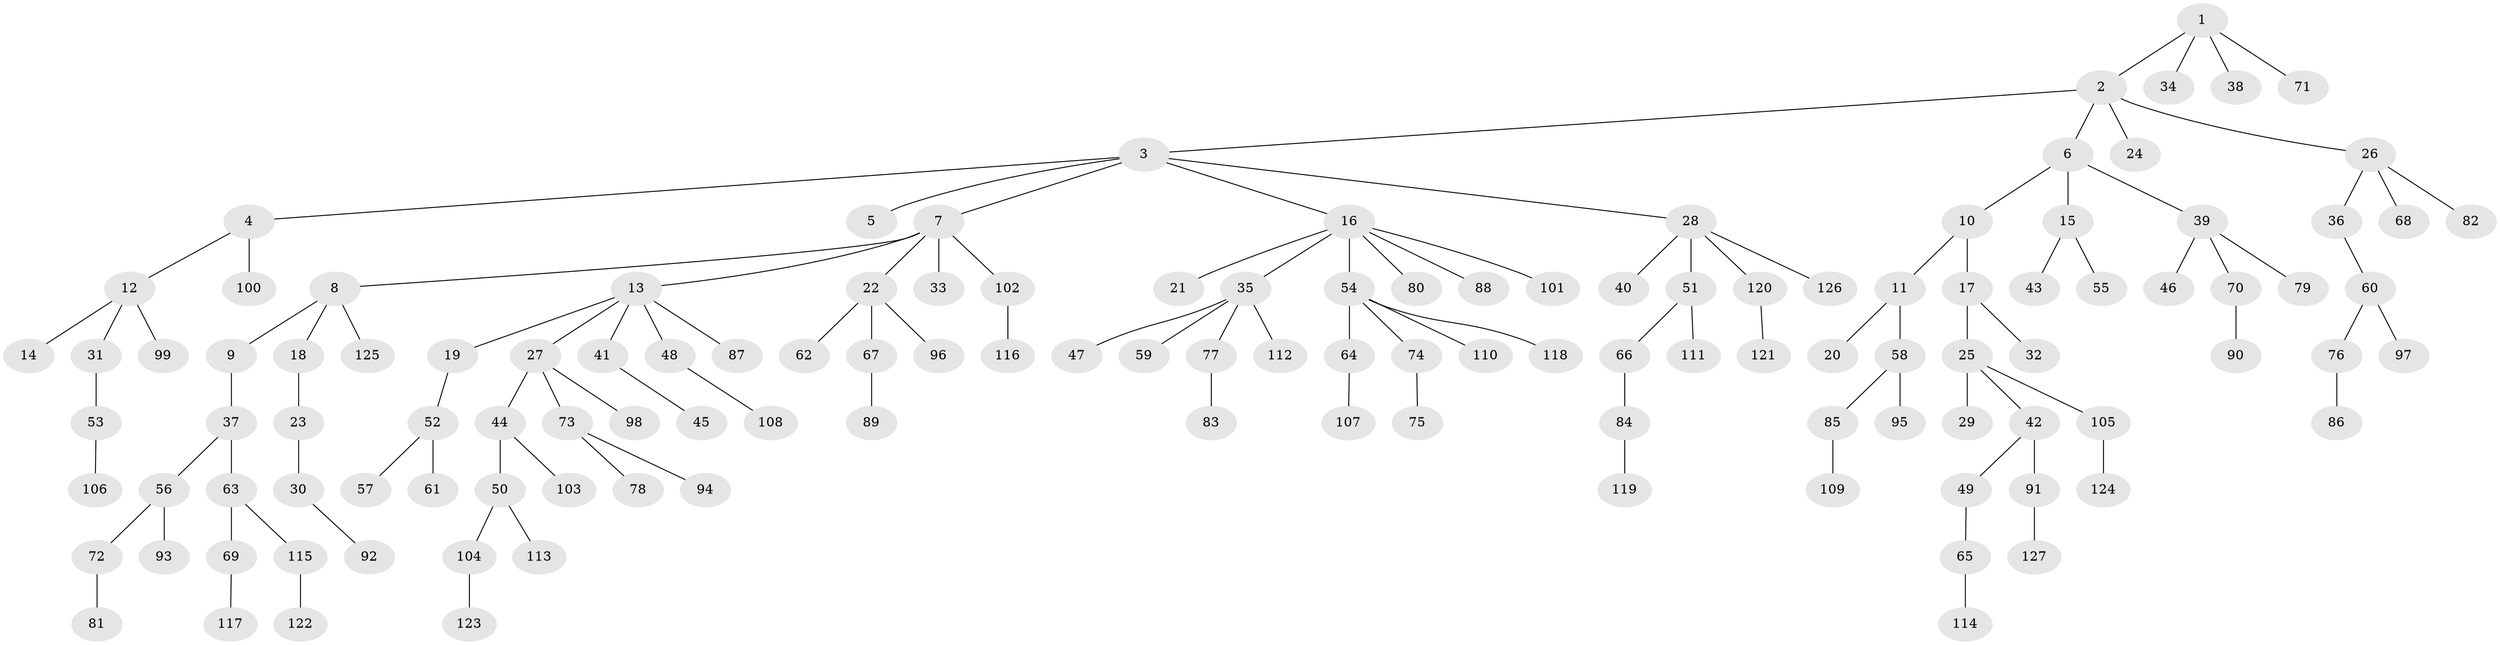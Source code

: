 // Generated by graph-tools (version 1.1) at 2025/36/03/09/25 02:36:38]
// undirected, 127 vertices, 126 edges
graph export_dot {
graph [start="1"]
  node [color=gray90,style=filled];
  1;
  2;
  3;
  4;
  5;
  6;
  7;
  8;
  9;
  10;
  11;
  12;
  13;
  14;
  15;
  16;
  17;
  18;
  19;
  20;
  21;
  22;
  23;
  24;
  25;
  26;
  27;
  28;
  29;
  30;
  31;
  32;
  33;
  34;
  35;
  36;
  37;
  38;
  39;
  40;
  41;
  42;
  43;
  44;
  45;
  46;
  47;
  48;
  49;
  50;
  51;
  52;
  53;
  54;
  55;
  56;
  57;
  58;
  59;
  60;
  61;
  62;
  63;
  64;
  65;
  66;
  67;
  68;
  69;
  70;
  71;
  72;
  73;
  74;
  75;
  76;
  77;
  78;
  79;
  80;
  81;
  82;
  83;
  84;
  85;
  86;
  87;
  88;
  89;
  90;
  91;
  92;
  93;
  94;
  95;
  96;
  97;
  98;
  99;
  100;
  101;
  102;
  103;
  104;
  105;
  106;
  107;
  108;
  109;
  110;
  111;
  112;
  113;
  114;
  115;
  116;
  117;
  118;
  119;
  120;
  121;
  122;
  123;
  124;
  125;
  126;
  127;
  1 -- 2;
  1 -- 34;
  1 -- 38;
  1 -- 71;
  2 -- 3;
  2 -- 6;
  2 -- 24;
  2 -- 26;
  3 -- 4;
  3 -- 5;
  3 -- 7;
  3 -- 16;
  3 -- 28;
  4 -- 12;
  4 -- 100;
  6 -- 10;
  6 -- 15;
  6 -- 39;
  7 -- 8;
  7 -- 13;
  7 -- 22;
  7 -- 33;
  7 -- 102;
  8 -- 9;
  8 -- 18;
  8 -- 125;
  9 -- 37;
  10 -- 11;
  10 -- 17;
  11 -- 20;
  11 -- 58;
  12 -- 14;
  12 -- 31;
  12 -- 99;
  13 -- 19;
  13 -- 27;
  13 -- 41;
  13 -- 48;
  13 -- 87;
  15 -- 43;
  15 -- 55;
  16 -- 21;
  16 -- 35;
  16 -- 54;
  16 -- 80;
  16 -- 88;
  16 -- 101;
  17 -- 25;
  17 -- 32;
  18 -- 23;
  19 -- 52;
  22 -- 62;
  22 -- 67;
  22 -- 96;
  23 -- 30;
  25 -- 29;
  25 -- 42;
  25 -- 105;
  26 -- 36;
  26 -- 68;
  26 -- 82;
  27 -- 44;
  27 -- 73;
  27 -- 98;
  28 -- 40;
  28 -- 51;
  28 -- 120;
  28 -- 126;
  30 -- 92;
  31 -- 53;
  35 -- 47;
  35 -- 59;
  35 -- 77;
  35 -- 112;
  36 -- 60;
  37 -- 56;
  37 -- 63;
  39 -- 46;
  39 -- 70;
  39 -- 79;
  41 -- 45;
  42 -- 49;
  42 -- 91;
  44 -- 50;
  44 -- 103;
  48 -- 108;
  49 -- 65;
  50 -- 104;
  50 -- 113;
  51 -- 66;
  51 -- 111;
  52 -- 57;
  52 -- 61;
  53 -- 106;
  54 -- 64;
  54 -- 74;
  54 -- 110;
  54 -- 118;
  56 -- 72;
  56 -- 93;
  58 -- 85;
  58 -- 95;
  60 -- 76;
  60 -- 97;
  63 -- 69;
  63 -- 115;
  64 -- 107;
  65 -- 114;
  66 -- 84;
  67 -- 89;
  69 -- 117;
  70 -- 90;
  72 -- 81;
  73 -- 78;
  73 -- 94;
  74 -- 75;
  76 -- 86;
  77 -- 83;
  84 -- 119;
  85 -- 109;
  91 -- 127;
  102 -- 116;
  104 -- 123;
  105 -- 124;
  115 -- 122;
  120 -- 121;
}
